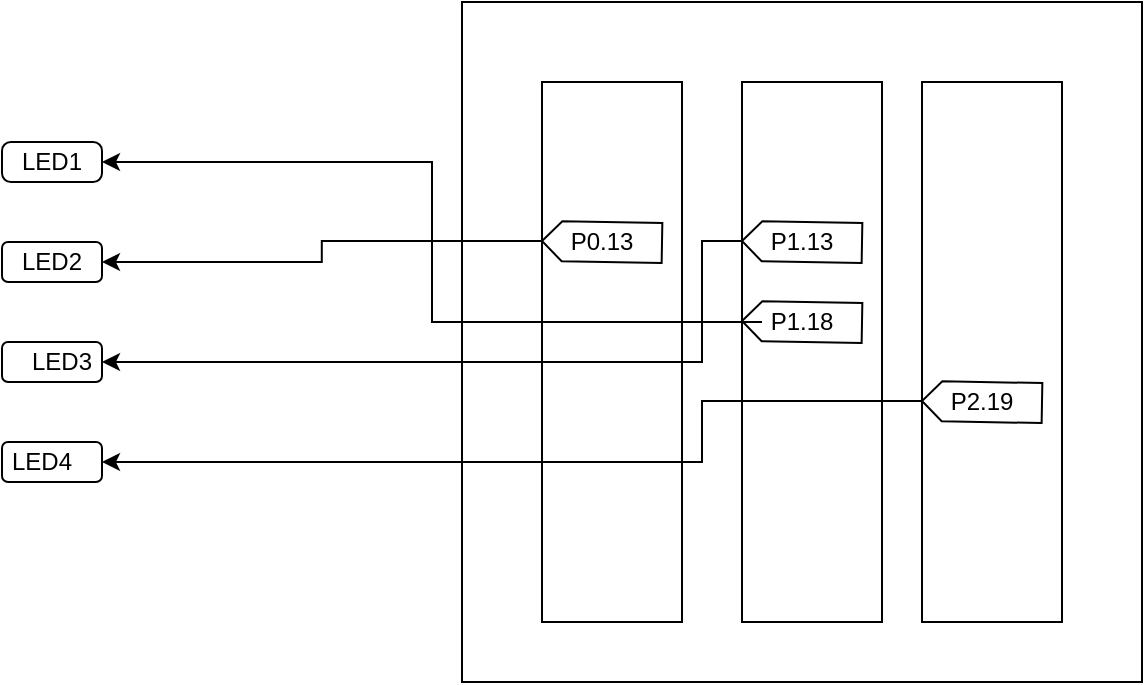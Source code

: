 <mxfile version="13.11.0" type="device"><diagram id="yc0RMeEgjUuAHdV0YTMS" name="Page-1"><mxGraphModel dx="1065" dy="457" grid="1" gridSize="10" guides="1" tooltips="1" connect="1" arrows="1" fold="1" page="1" pageScale="1" pageWidth="827" pageHeight="1169" math="0" shadow="0"><root><mxCell id="0"/><mxCell id="1" parent="0"/><mxCell id="t80yzbE9Wj-IY7DPRpP2-45" value="" style="whiteSpace=wrap;html=1;aspect=fixed;" vertex="1" parent="1"><mxGeometry x="390" y="150" width="340" height="340" as="geometry"/></mxCell><mxCell id="t80yzbE9Wj-IY7DPRpP2-36" value="" style="rounded=0;whiteSpace=wrap;html=1;" vertex="1" parent="1"><mxGeometry x="620" y="190" width="70" height="270" as="geometry"/></mxCell><mxCell id="t80yzbE9Wj-IY7DPRpP2-35" value="" style="rounded=0;whiteSpace=wrap;html=1;" vertex="1" parent="1"><mxGeometry x="530" y="190" width="70" height="270" as="geometry"/></mxCell><mxCell id="t80yzbE9Wj-IY7DPRpP2-27" value="" style="rounded=0;whiteSpace=wrap;html=1;" vertex="1" parent="1"><mxGeometry x="430" y="190" width="70" height="270" as="geometry"/></mxCell><mxCell id="t80yzbE9Wj-IY7DPRpP2-42" style="edgeStyle=orthogonalEdgeStyle;rounded=0;orthogonalLoop=1;jettySize=auto;html=1;exitX=1;exitY=0.5;exitDx=0;exitDy=0;exitPerimeter=0;entryX=1;entryY=0.5;entryDx=0;entryDy=0;" edge="1" parent="1" source="t80yzbE9Wj-IY7DPRpP2-7" target="t80yzbE9Wj-IY7DPRpP2-14"><mxGeometry relative="1" as="geometry"><Array as="points"><mxPoint x="510" y="350"/><mxPoint x="510" y="380"/></Array></mxGeometry></mxCell><mxCell id="t80yzbE9Wj-IY7DPRpP2-7" value="" style="shape=mxgraph.arrows2.arrow;verticalLabelPosition=bottom;shadow=0;dashed=0;align=center;html=1;verticalAlign=top;strokeWidth=1;dy=0;dx=10;notch=0;rotation=-179;" vertex="1" parent="1"><mxGeometry x="620" y="340" width="60" height="20" as="geometry"/></mxCell><mxCell id="t80yzbE9Wj-IY7DPRpP2-8" value="" style="shape=mxgraph.arrows2.arrow;verticalLabelPosition=bottom;shadow=0;dashed=0;align=center;html=1;verticalAlign=top;strokeWidth=1;dy=0;dx=10;notch=0;rotation=-179;" vertex="1" parent="1"><mxGeometry x="530" y="300" width="60" height="20" as="geometry"/></mxCell><mxCell id="t80yzbE9Wj-IY7DPRpP2-43" style="edgeStyle=orthogonalEdgeStyle;rounded=0;orthogonalLoop=1;jettySize=auto;html=1;exitX=1;exitY=0.5;exitDx=0;exitDy=0;exitPerimeter=0;entryX=1;entryY=0.5;entryDx=0;entryDy=0;" edge="1" parent="1" source="t80yzbE9Wj-IY7DPRpP2-9" target="t80yzbE9Wj-IY7DPRpP2-20"><mxGeometry relative="1" as="geometry"><Array as="points"><mxPoint x="510" y="270"/><mxPoint x="510" y="330"/></Array></mxGeometry></mxCell><mxCell id="t80yzbE9Wj-IY7DPRpP2-9" value="" style="shape=mxgraph.arrows2.arrow;verticalLabelPosition=bottom;shadow=0;dashed=0;align=center;html=1;verticalAlign=top;strokeWidth=1;dy=0;dx=10;notch=0;rotation=-179;" vertex="1" parent="1"><mxGeometry x="530" y="260" width="60" height="20" as="geometry"/></mxCell><mxCell id="t80yzbE9Wj-IY7DPRpP2-44" style="edgeStyle=orthogonalEdgeStyle;rounded=0;orthogonalLoop=1;jettySize=auto;html=1;exitX=1;exitY=0.5;exitDx=0;exitDy=0;exitPerimeter=0;entryX=1;entryY=0.5;entryDx=0;entryDy=0;" edge="1" parent="1" source="t80yzbE9Wj-IY7DPRpP2-10" target="t80yzbE9Wj-IY7DPRpP2-12"><mxGeometry relative="1" as="geometry"/></mxCell><mxCell id="t80yzbE9Wj-IY7DPRpP2-10" value="" style="shape=mxgraph.arrows2.arrow;verticalLabelPosition=bottom;shadow=0;dashed=0;align=center;html=1;verticalAlign=top;strokeWidth=1;dy=0;dx=10;notch=0;rotation=-179;" vertex="1" parent="1"><mxGeometry x="430" y="260" width="60" height="20" as="geometry"/></mxCell><mxCell id="t80yzbE9Wj-IY7DPRpP2-11" value="" style="rounded=1;whiteSpace=wrap;html=1;arcSize=22;" vertex="1" parent="1"><mxGeometry x="160" y="220" width="50" height="20" as="geometry"/></mxCell><mxCell id="t80yzbE9Wj-IY7DPRpP2-12" value="" style="rounded=1;whiteSpace=wrap;html=1;" vertex="1" parent="1"><mxGeometry x="160" y="270" width="50" height="20" as="geometry"/></mxCell><mxCell id="t80yzbE9Wj-IY7DPRpP2-13" value="" style="rounded=1;whiteSpace=wrap;html=1;" vertex="1" parent="1"><mxGeometry x="160" y="320" width="50" height="20" as="geometry"/></mxCell><mxCell id="t80yzbE9Wj-IY7DPRpP2-14" value="" style="rounded=1;whiteSpace=wrap;html=1;" vertex="1" parent="1"><mxGeometry x="160" y="370" width="50" height="20" as="geometry"/></mxCell><mxCell id="t80yzbE9Wj-IY7DPRpP2-18" value="LED1" style="text;html=1;strokeColor=none;fillColor=none;align=center;verticalAlign=middle;whiteSpace=wrap;rounded=0;" vertex="1" parent="1"><mxGeometry x="165" y="220" width="40" height="20" as="geometry"/></mxCell><mxCell id="t80yzbE9Wj-IY7DPRpP2-19" value="LED2" style="text;html=1;strokeColor=none;fillColor=none;align=center;verticalAlign=middle;whiteSpace=wrap;rounded=0;" vertex="1" parent="1"><mxGeometry x="165" y="270" width="40" height="20" as="geometry"/></mxCell><mxCell id="t80yzbE9Wj-IY7DPRpP2-20" value="LED3" style="text;html=1;strokeColor=none;fillColor=none;align=center;verticalAlign=middle;whiteSpace=wrap;rounded=0;" vertex="1" parent="1"><mxGeometry x="170" y="320" width="40" height="20" as="geometry"/></mxCell><mxCell id="t80yzbE9Wj-IY7DPRpP2-21" value="LED4" style="text;html=1;strokeColor=none;fillColor=none;align=center;verticalAlign=middle;whiteSpace=wrap;rounded=0;" vertex="1" parent="1"><mxGeometry x="160" y="370" width="40" height="20" as="geometry"/></mxCell><mxCell id="t80yzbE9Wj-IY7DPRpP2-22" value="P0.13" style="text;html=1;strokeColor=none;fillColor=none;align=center;verticalAlign=middle;whiteSpace=wrap;rounded=0;" vertex="1" parent="1"><mxGeometry x="440" y="260" width="40" height="20" as="geometry"/></mxCell><mxCell id="t80yzbE9Wj-IY7DPRpP2-23" value="P1.13" style="text;html=1;strokeColor=none;fillColor=none;align=center;verticalAlign=middle;whiteSpace=wrap;rounded=0;" vertex="1" parent="1"><mxGeometry x="540" y="260" width="40" height="20" as="geometry"/></mxCell><mxCell id="t80yzbE9Wj-IY7DPRpP2-24" value="P2.19" style="text;html=1;strokeColor=none;fillColor=none;align=center;verticalAlign=middle;whiteSpace=wrap;rounded=0;" vertex="1" parent="1"><mxGeometry x="630" y="340" width="40" height="20" as="geometry"/></mxCell><mxCell id="t80yzbE9Wj-IY7DPRpP2-41" style="edgeStyle=orthogonalEdgeStyle;rounded=0;orthogonalLoop=1;jettySize=auto;html=1;entryX=1;entryY=0.5;entryDx=0;entryDy=0;" edge="1" parent="1" source="t80yzbE9Wj-IY7DPRpP2-25" target="t80yzbE9Wj-IY7DPRpP2-11"><mxGeometry relative="1" as="geometry"><mxPoint x="260" y="220" as="targetPoint"/></mxGeometry></mxCell><mxCell id="t80yzbE9Wj-IY7DPRpP2-25" value="P1.18" style="text;html=1;strokeColor=none;fillColor=none;align=center;verticalAlign=middle;whiteSpace=wrap;rounded=0;" vertex="1" parent="1"><mxGeometry x="540" y="300" width="40" height="20" as="geometry"/></mxCell></root></mxGraphModel></diagram></mxfile>